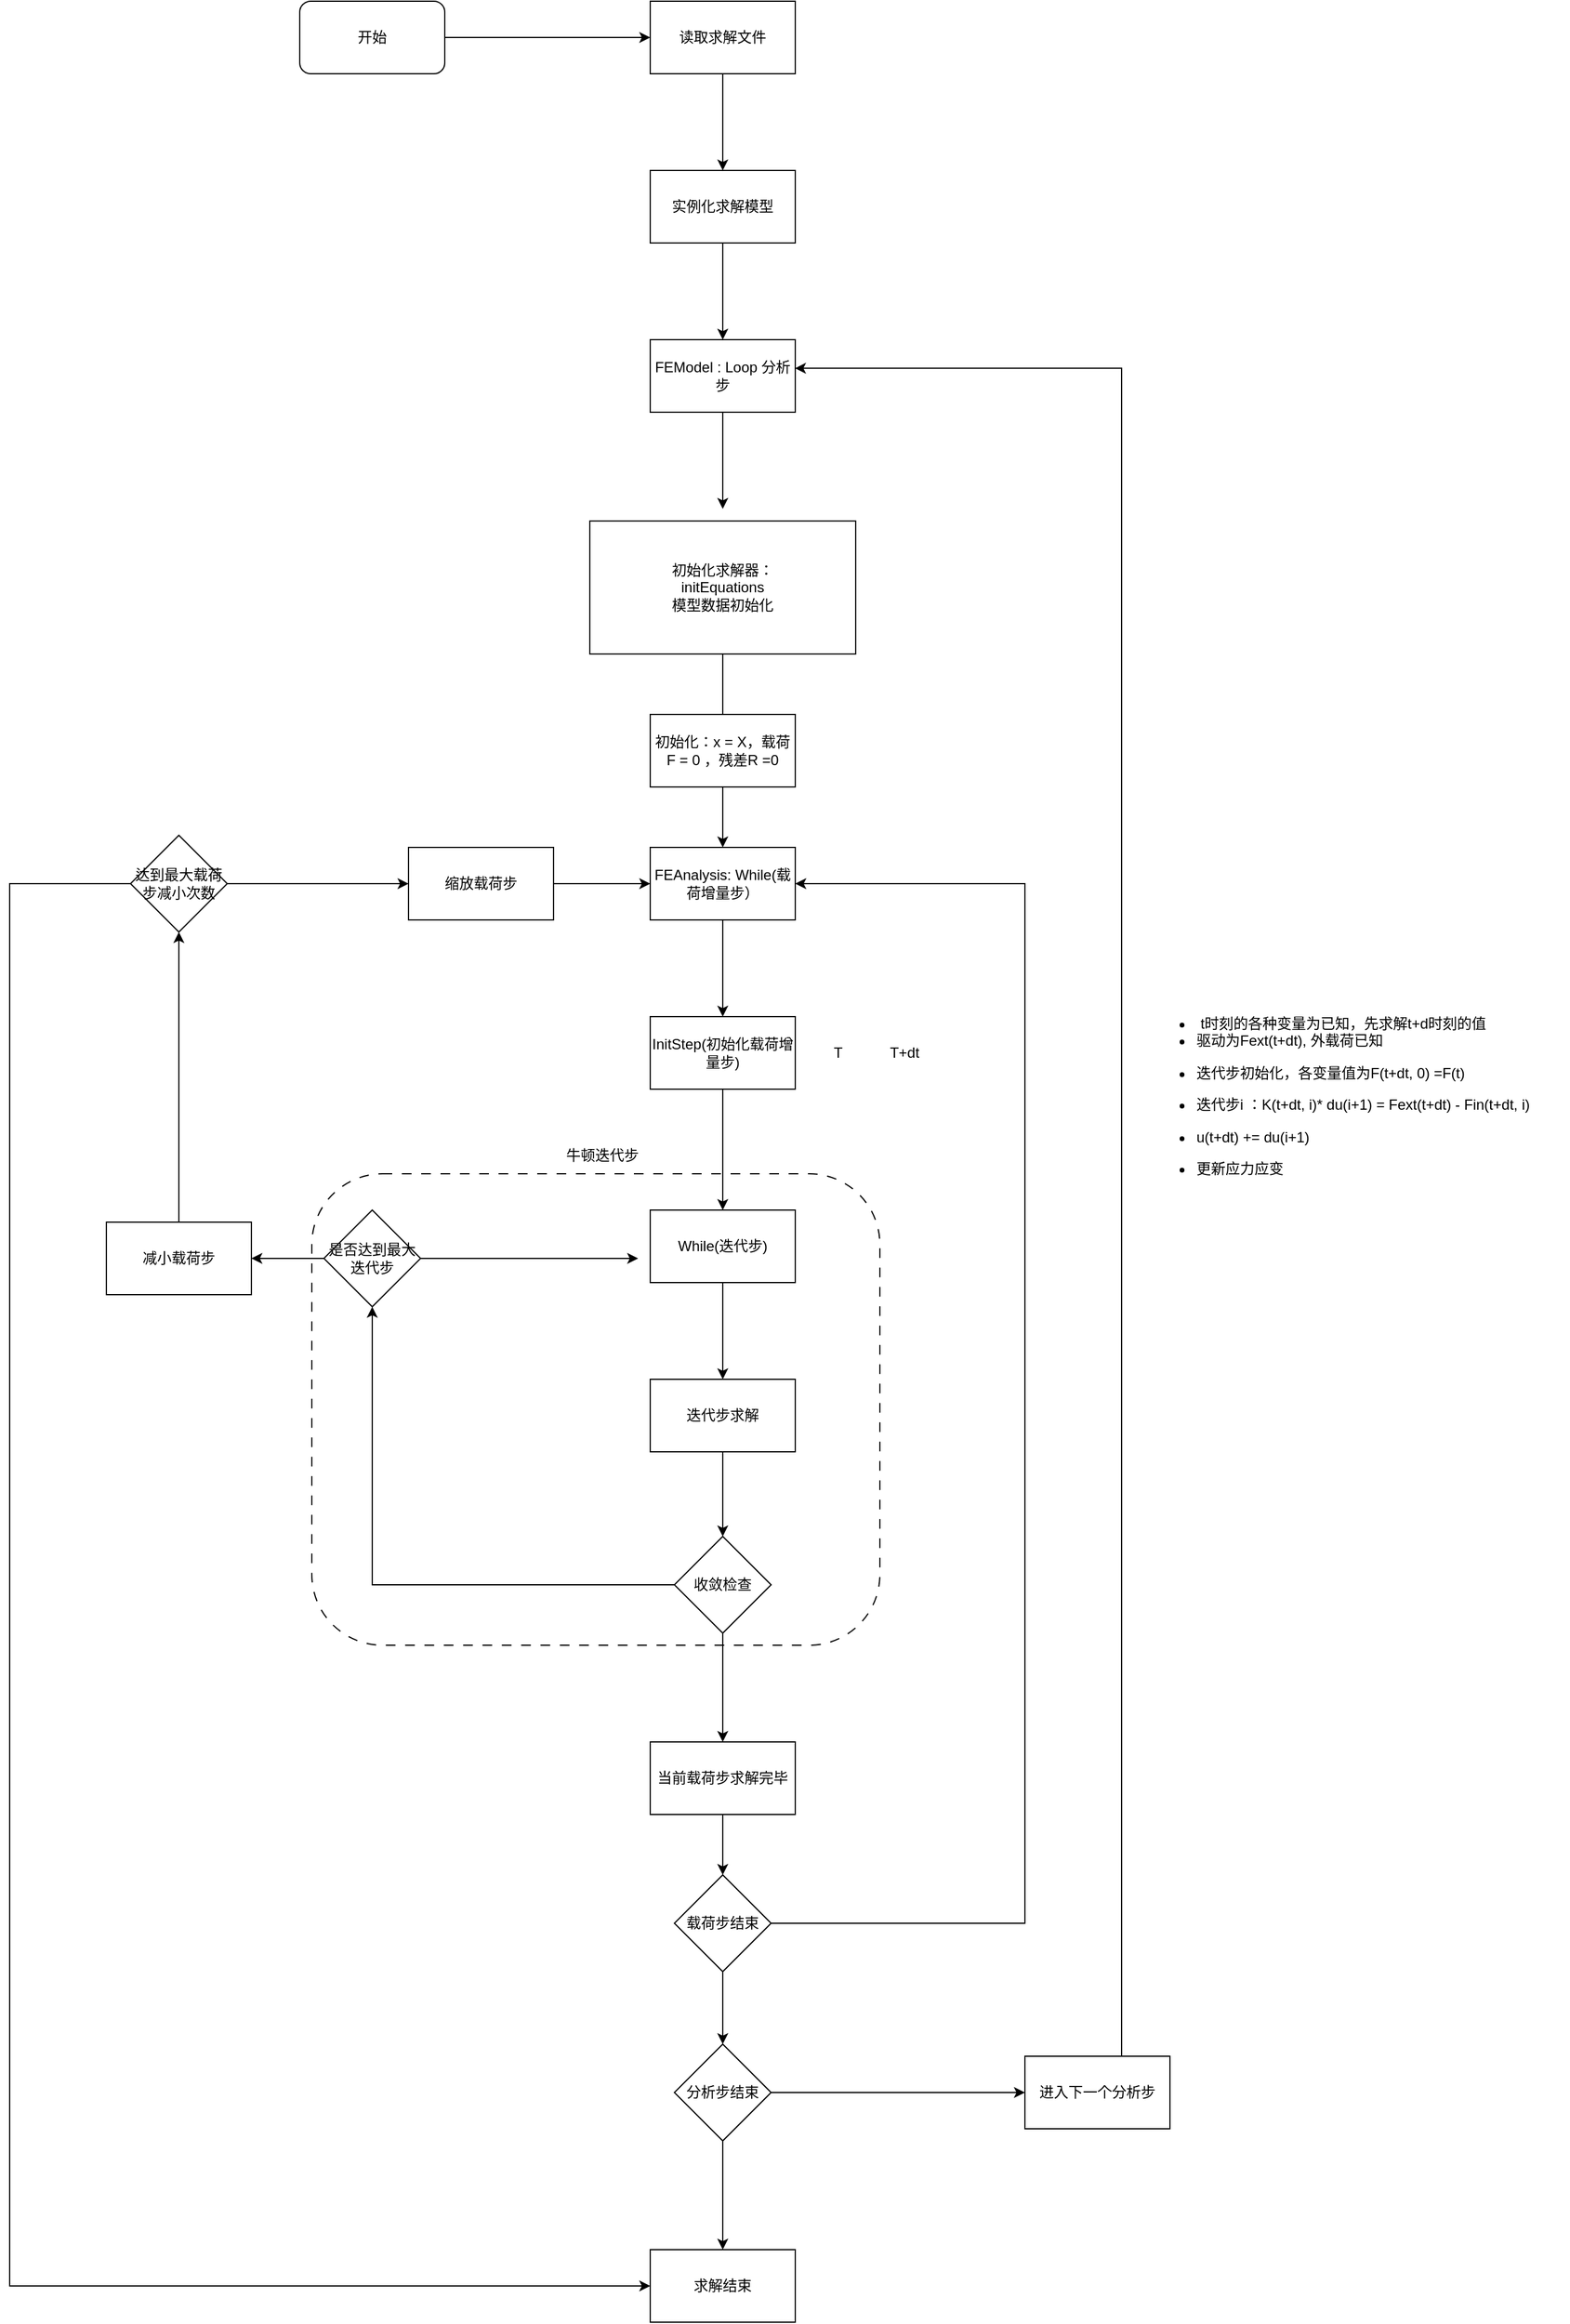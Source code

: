 <mxfile version="27.1.6">
  <diagram name="第 1 页" id="FSJmwhAKUAGhyt1QSjB7">
    <mxGraphModel dx="2346" dy="845" grid="1" gridSize="10" guides="1" tooltips="1" connect="1" arrows="1" fold="1" page="1" pageScale="1" pageWidth="827" pageHeight="1169" math="0" shadow="0">
      <root>
        <mxCell id="0" />
        <mxCell id="1" parent="0" />
        <mxCell id="O1Iwwx7A2mSVBT3oQAPf-61" value="" style="rounded=1;whiteSpace=wrap;html=1;dashed=1;dashPattern=8 8;" vertex="1" parent="1">
          <mxGeometry x="50" y="1050" width="470" height="390" as="geometry" />
        </mxCell>
        <mxCell id="O1Iwwx7A2mSVBT3oQAPf-2" value="开始" style="rounded=1;whiteSpace=wrap;html=1;" vertex="1" parent="1">
          <mxGeometry x="40" y="80" width="120" height="60" as="geometry" />
        </mxCell>
        <mxCell id="O1Iwwx7A2mSVBT3oQAPf-5" value="" style="edgeStyle=orthogonalEdgeStyle;rounded=0;orthogonalLoop=1;jettySize=auto;html=1;" edge="1" parent="1" source="O1Iwwx7A2mSVBT3oQAPf-3" target="O1Iwwx7A2mSVBT3oQAPf-4">
          <mxGeometry relative="1" as="geometry" />
        </mxCell>
        <mxCell id="O1Iwwx7A2mSVBT3oQAPf-3" value="读取求解文件" style="rounded=0;whiteSpace=wrap;html=1;" vertex="1" parent="1">
          <mxGeometry x="330" y="80" width="120" height="60" as="geometry" />
        </mxCell>
        <mxCell id="O1Iwwx7A2mSVBT3oQAPf-7" value="" style="edgeStyle=orthogonalEdgeStyle;rounded=0;orthogonalLoop=1;jettySize=auto;html=1;" edge="1" parent="1" source="O1Iwwx7A2mSVBT3oQAPf-4" target="O1Iwwx7A2mSVBT3oQAPf-6">
          <mxGeometry relative="1" as="geometry" />
        </mxCell>
        <mxCell id="O1Iwwx7A2mSVBT3oQAPf-4" value="实例化求解模型" style="rounded=0;whiteSpace=wrap;html=1;" vertex="1" parent="1">
          <mxGeometry x="330" y="220" width="120" height="60" as="geometry" />
        </mxCell>
        <mxCell id="O1Iwwx7A2mSVBT3oQAPf-11" value="" style="edgeStyle=orthogonalEdgeStyle;rounded=0;orthogonalLoop=1;jettySize=auto;html=1;" edge="1" parent="1" source="O1Iwwx7A2mSVBT3oQAPf-6">
          <mxGeometry relative="1" as="geometry">
            <mxPoint x="390" y="500" as="targetPoint" />
          </mxGeometry>
        </mxCell>
        <mxCell id="O1Iwwx7A2mSVBT3oQAPf-6" value="FEModel : Loop 分析步" style="whiteSpace=wrap;html=1;rounded=0;" vertex="1" parent="1">
          <mxGeometry x="330" y="360" width="120" height="60" as="geometry" />
        </mxCell>
        <mxCell id="O1Iwwx7A2mSVBT3oQAPf-15" value="" style="edgeStyle=orthogonalEdgeStyle;rounded=0;orthogonalLoop=1;jettySize=auto;html=1;" edge="1" parent="1" source="O1Iwwx7A2mSVBT3oQAPf-12" target="O1Iwwx7A2mSVBT3oQAPf-14">
          <mxGeometry relative="1" as="geometry" />
        </mxCell>
        <mxCell id="O1Iwwx7A2mSVBT3oQAPf-12" value="&lt;div data-lake_diagram_content_editor_data=&quot;true&quot;&gt;初始化求解器：&lt;/div&gt;&lt;div data-lake_diagram_content_editor_data=&quot;true&quot;&gt;initEquations&lt;/div&gt;&lt;div data-lake_diagram_content_editor_data=&quot;true&quot;&gt;模型数据初始化&lt;/div&gt;" style="whiteSpace=wrap;html=1;rounded=0;" vertex="1" parent="1">
          <mxGeometry x="280" y="510" width="220" height="110" as="geometry" />
        </mxCell>
        <mxCell id="O1Iwwx7A2mSVBT3oQAPf-59" value="" style="edgeStyle=orthogonalEdgeStyle;rounded=0;orthogonalLoop=1;jettySize=auto;html=1;" edge="1" parent="1" source="O1Iwwx7A2mSVBT3oQAPf-14" target="O1Iwwx7A2mSVBT3oQAPf-58">
          <mxGeometry relative="1" as="geometry" />
        </mxCell>
        <mxCell id="O1Iwwx7A2mSVBT3oQAPf-14" value="FEAnalysis: While(载荷增量步）" style="whiteSpace=wrap;html=1;rounded=0;" vertex="1" parent="1">
          <mxGeometry x="330" y="780" width="120" height="60" as="geometry" />
        </mxCell>
        <mxCell id="O1Iwwx7A2mSVBT3oQAPf-19" value="" style="edgeStyle=orthogonalEdgeStyle;rounded=0;orthogonalLoop=1;jettySize=auto;html=1;" edge="1" parent="1" source="O1Iwwx7A2mSVBT3oQAPf-16" target="O1Iwwx7A2mSVBT3oQAPf-18">
          <mxGeometry relative="1" as="geometry" />
        </mxCell>
        <mxCell id="O1Iwwx7A2mSVBT3oQAPf-16" value="While(迭代步)" style="whiteSpace=wrap;html=1;rounded=0;" vertex="1" parent="1">
          <mxGeometry x="330" y="1080" width="120" height="60" as="geometry" />
        </mxCell>
        <mxCell id="O1Iwwx7A2mSVBT3oQAPf-21" value="" style="edgeStyle=orthogonalEdgeStyle;rounded=0;orthogonalLoop=1;jettySize=auto;html=1;" edge="1" parent="1" source="O1Iwwx7A2mSVBT3oQAPf-18" target="O1Iwwx7A2mSVBT3oQAPf-20">
          <mxGeometry relative="1" as="geometry" />
        </mxCell>
        <mxCell id="O1Iwwx7A2mSVBT3oQAPf-18" value="迭代步求解" style="whiteSpace=wrap;html=1;rounded=0;" vertex="1" parent="1">
          <mxGeometry x="330" y="1220" width="120" height="60" as="geometry" />
        </mxCell>
        <mxCell id="O1Iwwx7A2mSVBT3oQAPf-23" value="" style="edgeStyle=orthogonalEdgeStyle;rounded=0;orthogonalLoop=1;jettySize=auto;html=1;" edge="1" parent="1" source="O1Iwwx7A2mSVBT3oQAPf-20" target="O1Iwwx7A2mSVBT3oQAPf-22">
          <mxGeometry relative="1" as="geometry" />
        </mxCell>
        <mxCell id="O1Iwwx7A2mSVBT3oQAPf-40" value="" style="edgeStyle=orthogonalEdgeStyle;rounded=0;orthogonalLoop=1;jettySize=auto;html=1;" edge="1" parent="1" source="O1Iwwx7A2mSVBT3oQAPf-20" target="O1Iwwx7A2mSVBT3oQAPf-39">
          <mxGeometry relative="1" as="geometry" />
        </mxCell>
        <mxCell id="O1Iwwx7A2mSVBT3oQAPf-20" value="收敛检查" style="rhombus;whiteSpace=wrap;html=1;rounded=0;" vertex="1" parent="1">
          <mxGeometry x="350" y="1350" width="80" height="80" as="geometry" />
        </mxCell>
        <mxCell id="O1Iwwx7A2mSVBT3oQAPf-26" value="" style="edgeStyle=orthogonalEdgeStyle;rounded=0;orthogonalLoop=1;jettySize=auto;html=1;" edge="1" parent="1" source="O1Iwwx7A2mSVBT3oQAPf-22">
          <mxGeometry relative="1" as="geometry">
            <mxPoint x="320" y="1120" as="targetPoint" />
          </mxGeometry>
        </mxCell>
        <mxCell id="O1Iwwx7A2mSVBT3oQAPf-28" value="" style="edgeStyle=orthogonalEdgeStyle;rounded=0;orthogonalLoop=1;jettySize=auto;html=1;" edge="1" parent="1" source="O1Iwwx7A2mSVBT3oQAPf-22" target="O1Iwwx7A2mSVBT3oQAPf-27">
          <mxGeometry relative="1" as="geometry" />
        </mxCell>
        <mxCell id="O1Iwwx7A2mSVBT3oQAPf-22" value="是否达到最大迭代步" style="rhombus;whiteSpace=wrap;html=1;rounded=0;" vertex="1" parent="1">
          <mxGeometry x="60" y="1080" width="80" height="80" as="geometry" />
        </mxCell>
        <mxCell id="O1Iwwx7A2mSVBT3oQAPf-32" value="" style="edgeStyle=orthogonalEdgeStyle;rounded=0;orthogonalLoop=1;jettySize=auto;html=1;" edge="1" parent="1" source="O1Iwwx7A2mSVBT3oQAPf-27" target="O1Iwwx7A2mSVBT3oQAPf-31">
          <mxGeometry relative="1" as="geometry" />
        </mxCell>
        <mxCell id="O1Iwwx7A2mSVBT3oQAPf-27" value="减小载荷步" style="whiteSpace=wrap;html=1;rounded=0;" vertex="1" parent="1">
          <mxGeometry x="-120" y="1090" width="120" height="60" as="geometry" />
        </mxCell>
        <mxCell id="O1Iwwx7A2mSVBT3oQAPf-36" value="" style="edgeStyle=orthogonalEdgeStyle;rounded=0;orthogonalLoop=1;jettySize=auto;html=1;" edge="1" parent="1" source="O1Iwwx7A2mSVBT3oQAPf-31" target="O1Iwwx7A2mSVBT3oQAPf-35">
          <mxGeometry relative="1" as="geometry" />
        </mxCell>
        <mxCell id="O1Iwwx7A2mSVBT3oQAPf-38" value="" style="edgeStyle=orthogonalEdgeStyle;rounded=0;orthogonalLoop=1;jettySize=auto;html=1;entryX=0;entryY=0.5;entryDx=0;entryDy=0;" edge="1" parent="1" source="O1Iwwx7A2mSVBT3oQAPf-31" target="O1Iwwx7A2mSVBT3oQAPf-47">
          <mxGeometry relative="1" as="geometry">
            <mxPoint x="-240" y="1690" as="targetPoint" />
            <Array as="points">
              <mxPoint x="-200" y="810" />
              <mxPoint x="-200" y="1970" />
            </Array>
          </mxGeometry>
        </mxCell>
        <mxCell id="O1Iwwx7A2mSVBT3oQAPf-31" value="达到最大载荷步减小次数" style="rhombus;whiteSpace=wrap;html=1;rounded=0;" vertex="1" parent="1">
          <mxGeometry x="-100" y="770" width="80" height="80" as="geometry" />
        </mxCell>
        <mxCell id="O1Iwwx7A2mSVBT3oQAPf-35" value="缩放载荷步" style="whiteSpace=wrap;html=1;rounded=0;" vertex="1" parent="1">
          <mxGeometry x="130" y="780" width="120" height="60" as="geometry" />
        </mxCell>
        <mxCell id="O1Iwwx7A2mSVBT3oQAPf-42" value="" style="edgeStyle=orthogonalEdgeStyle;rounded=0;orthogonalLoop=1;jettySize=auto;html=1;" edge="1" parent="1" source="O1Iwwx7A2mSVBT3oQAPf-39" target="O1Iwwx7A2mSVBT3oQAPf-41">
          <mxGeometry relative="1" as="geometry" />
        </mxCell>
        <mxCell id="O1Iwwx7A2mSVBT3oQAPf-39" value="当前载荷步求解完毕" style="whiteSpace=wrap;html=1;rounded=0;" vertex="1" parent="1">
          <mxGeometry x="330" y="1520" width="120" height="60" as="geometry" />
        </mxCell>
        <mxCell id="O1Iwwx7A2mSVBT3oQAPf-44" value="" style="edgeStyle=orthogonalEdgeStyle;rounded=0;orthogonalLoop=1;jettySize=auto;html=1;entryX=1;entryY=0.5;entryDx=0;entryDy=0;" edge="1" parent="1" source="O1Iwwx7A2mSVBT3oQAPf-41" target="O1Iwwx7A2mSVBT3oQAPf-14">
          <mxGeometry relative="1" as="geometry">
            <mxPoint x="490" y="1530" as="targetPoint" />
            <Array as="points">
              <mxPoint x="640" y="1670" />
              <mxPoint x="640" y="810" />
            </Array>
          </mxGeometry>
        </mxCell>
        <mxCell id="O1Iwwx7A2mSVBT3oQAPf-46" value="" style="edgeStyle=orthogonalEdgeStyle;rounded=0;orthogonalLoop=1;jettySize=auto;html=1;" edge="1" parent="1" source="O1Iwwx7A2mSVBT3oQAPf-41" target="O1Iwwx7A2mSVBT3oQAPf-45">
          <mxGeometry relative="1" as="geometry" />
        </mxCell>
        <mxCell id="O1Iwwx7A2mSVBT3oQAPf-41" value="载荷步结束" style="rhombus;whiteSpace=wrap;html=1;rounded=0;" vertex="1" parent="1">
          <mxGeometry x="350" y="1630" width="80" height="80" as="geometry" />
        </mxCell>
        <mxCell id="O1Iwwx7A2mSVBT3oQAPf-48" value="" style="edgeStyle=orthogonalEdgeStyle;rounded=0;orthogonalLoop=1;jettySize=auto;html=1;" edge="1" parent="1" source="O1Iwwx7A2mSVBT3oQAPf-45" target="O1Iwwx7A2mSVBT3oQAPf-47">
          <mxGeometry relative="1" as="geometry" />
        </mxCell>
        <mxCell id="O1Iwwx7A2mSVBT3oQAPf-50" value="" style="edgeStyle=orthogonalEdgeStyle;rounded=0;orthogonalLoop=1;jettySize=auto;html=1;" edge="1" parent="1" source="O1Iwwx7A2mSVBT3oQAPf-45" target="O1Iwwx7A2mSVBT3oQAPf-49">
          <mxGeometry relative="1" as="geometry" />
        </mxCell>
        <mxCell id="O1Iwwx7A2mSVBT3oQAPf-45" value="分析步结束" style="rhombus;whiteSpace=wrap;html=1;rounded=0;" vertex="1" parent="1">
          <mxGeometry x="350" y="1770" width="80" height="80" as="geometry" />
        </mxCell>
        <mxCell id="O1Iwwx7A2mSVBT3oQAPf-47" value="求解结束" style="whiteSpace=wrap;html=1;rounded=0;" vertex="1" parent="1">
          <mxGeometry x="330" y="1940" width="120" height="60" as="geometry" />
        </mxCell>
        <mxCell id="O1Iwwx7A2mSVBT3oQAPf-52" value="" style="edgeStyle=orthogonalEdgeStyle;rounded=0;orthogonalLoop=1;jettySize=auto;html=1;entryX=0.998;entryY=0.394;entryDx=0;entryDy=0;entryPerimeter=0;" edge="1" parent="1" source="O1Iwwx7A2mSVBT3oQAPf-49" target="O1Iwwx7A2mSVBT3oQAPf-6">
          <mxGeometry relative="1" as="geometry">
            <mxPoint x="690" y="740" as="targetPoint" />
            <Array as="points">
              <mxPoint x="720" y="384" />
            </Array>
          </mxGeometry>
        </mxCell>
        <mxCell id="O1Iwwx7A2mSVBT3oQAPf-49" value="进入下一个分析步" style="whiteSpace=wrap;html=1;rounded=0;" vertex="1" parent="1">
          <mxGeometry x="640" y="1780" width="120" height="60" as="geometry" />
        </mxCell>
        <mxCell id="O1Iwwx7A2mSVBT3oQAPf-54" value="" style="endArrow=classic;html=1;rounded=0;entryX=0;entryY=0.5;entryDx=0;entryDy=0;" edge="1" parent="1" target="O1Iwwx7A2mSVBT3oQAPf-3">
          <mxGeometry width="50" height="50" relative="1" as="geometry">
            <mxPoint x="160" y="110" as="sourcePoint" />
            <mxPoint x="210" y="60" as="targetPoint" />
          </mxGeometry>
        </mxCell>
        <mxCell id="O1Iwwx7A2mSVBT3oQAPf-55" value="" style="endArrow=classic;html=1;rounded=0;exitX=1;exitY=0.5;exitDx=0;exitDy=0;entryX=0;entryY=0.5;entryDx=0;entryDy=0;" edge="1" parent="1" source="O1Iwwx7A2mSVBT3oQAPf-35" target="O1Iwwx7A2mSVBT3oQAPf-14">
          <mxGeometry width="50" height="50" relative="1" as="geometry">
            <mxPoint x="390" y="790" as="sourcePoint" />
            <mxPoint x="440" y="740" as="targetPoint" />
          </mxGeometry>
        </mxCell>
        <mxCell id="O1Iwwx7A2mSVBT3oQAPf-56" value="&lt;div data-lake_diagram_body=&quot;[{&amp;quot;type&amp;quot;:&amp;quot;geometry&amp;quot;,&amp;quot;html&amp;quot;:&amp;quot;&lt;div style=\&amp;quot;text-align:center;\&amp;quot;&gt;&amp;amp;nbsp;&lt;/div&gt;&amp;quot;,&amp;quot;shape&amp;quot;:&amp;quot;arrow-2&amp;quot;,&amp;quot;category&amp;quot;:&amp;quot;basic&amp;quot;,&amp;quot;id&amp;quot;:&amp;quot;a6b4888f-7b6a-431a-9117-1e389e4d59f6&amp;quot;,&amp;quot;x&amp;quot;:-646.994,&amp;quot;y&amp;quot;:1300.893,&amp;quot;fill&amp;quot;:{&amp;quot;color&amp;quot;:&amp;quot;#FFFFFF&amp;quot;},&amp;quot;stroke&amp;quot;:{&amp;quot;color&amp;quot;:&amp;quot;#585A5A&amp;quot;},&amp;quot;defaultContentStyle&amp;quot;:{&amp;quot;color&amp;quot;:&amp;quot;#262626&amp;quot;},&amp;quot;width&amp;quot;:357.92,&amp;quot;height&amp;quot;:44.597,&amp;quot;zIndex&amp;quot;:40,&amp;quot;rotate&amp;quot;:0},{&amp;quot;type&amp;quot;:&amp;quot;geometry&amp;quot;,&amp;quot;shape&amp;quot;:&amp;quot;process&amp;quot;,&amp;quot;x&amp;quot;:-240.051,&amp;quot;y&amp;quot;:1169.337,&amp;quot;html&amp;quot;:&amp;quot;&lt;div style=\&amp;quot;text-align:center;\&amp;quot;&gt;迭代步初始化，各变量值为F(t+dt, 0) =F(t)&lt;/a&gt;&lt;br&gt;&lt;/div&gt;&amp;quot;,&amp;quot;id&amp;quot;:&amp;quot;51d8f98e-e83e-4463-afbc-cdea50c891f1&amp;quot;,&amp;quot;width&amp;quot;:160,&amp;quot;height&amp;quot;:60,&amp;quot;defaultContentStyle&amp;quot;:{&amp;quot;color&amp;quot;:&amp;quot;#262626&amp;quot;},&amp;quot;fill&amp;quot;:{&amp;quot;color&amp;quot;:&amp;quot;#FFFFFF&amp;quot;},&amp;quot;stroke&amp;quot;:{&amp;quot;color&amp;quot;:&amp;quot;#585A5A&amp;quot;},&amp;quot;zIndex&amp;quot;:41,&amp;quot;rotate&amp;quot;:0},{&amp;quot;type&amp;quot;:&amp;quot;geometry&amp;quot;,&amp;quot;shape&amp;quot;:&amp;quot;process&amp;quot;,&amp;quot;x&amp;quot;:-255.283,&amp;quot;y&amp;quot;:1255.507,&amp;quot;html&amp;quot;:&amp;quot;&lt;div style=\&amp;quot;text-align:center;\&amp;quot;&gt;迭代步i ：K(t+dt, i)* du(i+1) = Fext(t+dt) - Fin(t+dt, i)&lt;/div&gt;&amp;quot;,&amp;quot;id&amp;quot;:&amp;quot;072a010f-bc66-41e6-87af-0cfbd8ebf322&amp;quot;,&amp;quot;width&amp;quot;:190.464,&amp;quot;height&amp;quot;:60,&amp;quot;defaultContentStyle&amp;quot;:{&amp;quot;color&amp;quot;:&amp;quot;#262626&amp;quot;},&amp;quot;fill&amp;quot;:{&amp;quot;color&amp;quot;:&amp;quot;#FFFFFF&amp;quot;},&amp;quot;stroke&amp;quot;:{&amp;quot;color&amp;quot;:&amp;quot;#585A5A&amp;quot;},&amp;quot;rotate&amp;quot;:0,&amp;quot;zIndex&amp;quot;:42},{&amp;quot;type&amp;quot;:&amp;quot;geometry&amp;quot;,&amp;quot;shape&amp;quot;:&amp;quot;process&amp;quot;,&amp;quot;x&amp;quot;:-255.283,&amp;quot;y&amp;quot;:1343.363,&amp;quot;html&amp;quot;:&amp;quot;&lt;div style=\&amp;quot;text-align:center;\&amp;quot;&gt;u(t+dt) += du(i+1)&lt;/div&gt;&amp;quot;,&amp;quot;id&amp;quot;:&amp;quot;4eb06785-85a8-46d0-af82-38eff8f4d612&amp;quot;,&amp;quot;width&amp;quot;:190.464,&amp;quot;height&amp;quot;:60,&amp;quot;defaultContentStyle&amp;quot;:{&amp;quot;color&amp;quot;:&amp;quot;#262626&amp;quot;},&amp;quot;fill&amp;quot;:{&amp;quot;color&amp;quot;:&amp;quot;#FFFFFF&amp;quot;},&amp;quot;stroke&amp;quot;:{&amp;quot;color&amp;quot;:&amp;quot;#585A5A&amp;quot;},&amp;quot;rotate&amp;quot;:0,&amp;quot;zIndex&amp;quot;:43},{&amp;quot;type&amp;quot;:&amp;quot;geometry&amp;quot;,&amp;quot;shape&amp;quot;:&amp;quot;process&amp;quot;,&amp;quot;x&amp;quot;:-255.283,&amp;quot;y&amp;quot;:1425.713,&amp;quot;html&amp;quot;:&amp;quot;&lt;div style=\&amp;quot;text-align:center;\&amp;quot;&gt;更新应力应变&lt;/div&gt;&amp;quot;,&amp;quot;id&amp;quot;:&amp;quot;a5d76fc6-23c4-4de3-a8a4-96e3821641d5&amp;quot;,&amp;quot;width&amp;quot;:190.464,&amp;quot;height&amp;quot;:60,&amp;quot;defaultContentStyle&amp;quot;:{&amp;quot;color&amp;quot;:&amp;quot;#262626&amp;quot;},&amp;quot;fill&amp;quot;:{&amp;quot;color&amp;quot;:&amp;quot;#FFFFFF&amp;quot;},&amp;quot;stroke&amp;quot;:{&amp;quot;color&amp;quot;:&amp;quot;#585A5A&amp;quot;},&amp;quot;rotate&amp;quot;:0,&amp;quot;zIndex&amp;quot;:44}]&quot; data-lake_extra_informations=&quot;{&amp;quot;a6b4888f-7b6a-431a-9117-1e389e4d59f6&amp;quot;:{&amp;quot;x&amp;quot;:-646.994,&amp;quot;y&amp;quot;:1300.893,&amp;quot;rootType&amp;quot;:&amp;quot;geometry&amp;quot;,&amp;quot;nth&amp;quot;:0,&amp;quot;hasParent&amp;quot;:false},&amp;quot;51d8f98e-e83e-4463-afbc-cdea50c891f1&amp;quot;:{&amp;quot;x&amp;quot;:-240.051,&amp;quot;y&amp;quot;:1169.337,&amp;quot;rootType&amp;quot;:&amp;quot;geometry&amp;quot;,&amp;quot;nth&amp;quot;:0,&amp;quot;hasParent&amp;quot;:false},&amp;quot;072a010f-bc66-41e6-87af-0cfbd8ebf322&amp;quot;:{&amp;quot;x&amp;quot;:-255.283,&amp;quot;y&amp;quot;:1255.507,&amp;quot;rootType&amp;quot;:&amp;quot;geometry&amp;quot;,&amp;quot;nth&amp;quot;:0,&amp;quot;hasParent&amp;quot;:false},&amp;quot;4eb06785-85a8-46d0-af82-38eff8f4d612&amp;quot;:{&amp;quot;x&amp;quot;:-255.283,&amp;quot;y&amp;quot;:1343.363,&amp;quot;rootType&amp;quot;:&amp;quot;geometry&amp;quot;,&amp;quot;nth&amp;quot;:0,&amp;quot;hasParent&amp;quot;:false},&amp;quot;a5d76fc6-23c4-4de3-a8a4-96e3821641d5&amp;quot;:{&amp;quot;x&amp;quot;:-255.283,&amp;quot;y&amp;quot;:1425.713,&amp;quot;rootType&amp;quot;:&amp;quot;geometry&amp;quot;,&amp;quot;nth&amp;quot;:0,&amp;quot;hasParent&amp;quot;:false}}&quot;&gt;&lt;/div&gt;&lt;div&gt;&lt;ul&gt;&lt;li&gt;&amp;nbsp;t时刻的各种变量为已知，先求解t+d时刻的值&lt;/li&gt;&lt;li&gt;驱动为Fext(t+dt), 外载荷已知&lt;/li&gt;&lt;/ul&gt;&lt;ul&gt;&lt;li&gt;迭代步初始化，各变量值为F(t+dt, 0) =F(t)&lt;/li&gt;&lt;/ul&gt;&lt;ul&gt;&lt;li&gt;迭代步i ：K(t+dt, i)* du(i+1) = Fext(t+dt) - Fin(t+dt, i)&lt;/li&gt;&lt;/ul&gt;&lt;ul&gt;&lt;li&gt;u(t+dt) += du(i+1)&lt;/li&gt;&lt;/ul&gt;&lt;ul&gt;&lt;li&gt;更新应力应变&lt;/li&gt;&lt;/ul&gt;&lt;/div&gt;" style="text;whiteSpace=wrap;html=1;" vertex="1" parent="1">
          <mxGeometry x="740" y="900" width="350" height="170" as="geometry" />
        </mxCell>
        <mxCell id="O1Iwwx7A2mSVBT3oQAPf-57" value="&lt;div data-lake_diagram_content_editor_data=&quot;true&quot;&gt;初始化：x = X，载荷F = 0 ，残差R =0&lt;/div&gt;" style="whiteSpace=wrap;html=1;rounded=0;" vertex="1" parent="1">
          <mxGeometry x="330" y="670" width="120" height="60" as="geometry" />
        </mxCell>
        <mxCell id="O1Iwwx7A2mSVBT3oQAPf-60" value="" style="edgeStyle=orthogonalEdgeStyle;rounded=0;orthogonalLoop=1;jettySize=auto;html=1;" edge="1" parent="1" source="O1Iwwx7A2mSVBT3oQAPf-58" target="O1Iwwx7A2mSVBT3oQAPf-16">
          <mxGeometry relative="1" as="geometry" />
        </mxCell>
        <mxCell id="O1Iwwx7A2mSVBT3oQAPf-58" value="InitStep(初始化载荷增量步)" style="whiteSpace=wrap;html=1;rounded=0;" vertex="1" parent="1">
          <mxGeometry x="330" y="920" width="120" height="60" as="geometry" />
        </mxCell>
        <mxCell id="O1Iwwx7A2mSVBT3oQAPf-62" value="牛顿迭代步" style="text;html=1;align=center;verticalAlign=middle;resizable=0;points=[];autosize=1;strokeColor=none;fillColor=none;" vertex="1" parent="1">
          <mxGeometry x="250" y="1020" width="80" height="30" as="geometry" />
        </mxCell>
        <mxCell id="O1Iwwx7A2mSVBT3oQAPf-67" value="T" style="text;html=1;align=center;verticalAlign=middle;resizable=0;points=[];autosize=1;strokeColor=none;fillColor=none;" vertex="1" parent="1">
          <mxGeometry x="470" y="935" width="30" height="30" as="geometry" />
        </mxCell>
        <mxCell id="O1Iwwx7A2mSVBT3oQAPf-68" value="T+dt" style="text;html=1;align=center;verticalAlign=middle;resizable=0;points=[];autosize=1;strokeColor=none;fillColor=none;" vertex="1" parent="1">
          <mxGeometry x="515" y="935" width="50" height="30" as="geometry" />
        </mxCell>
      </root>
    </mxGraphModel>
  </diagram>
</mxfile>
